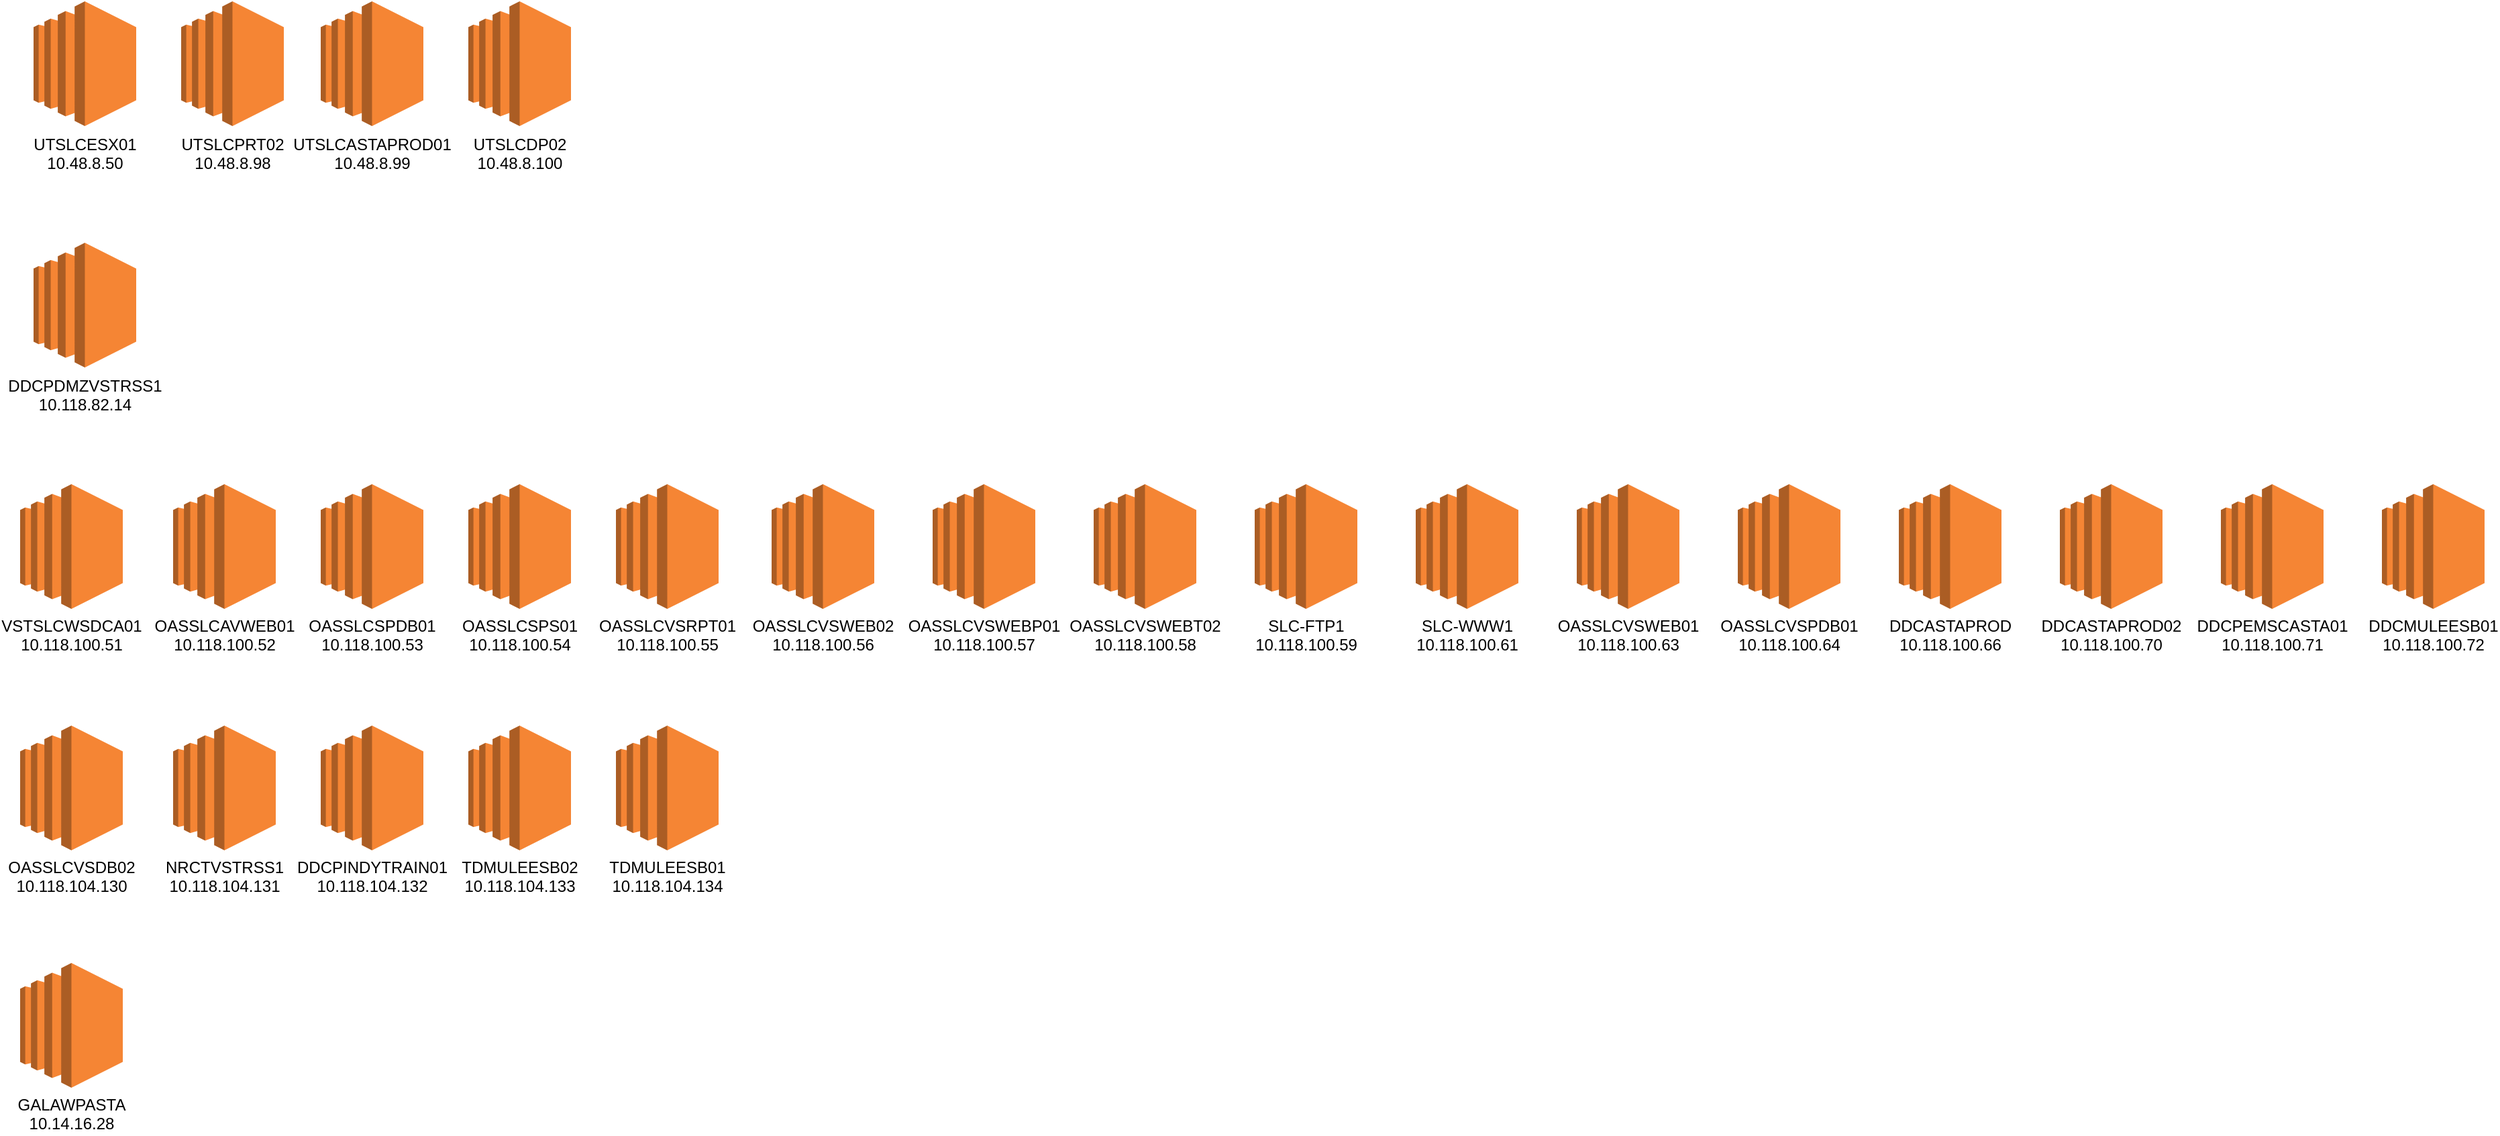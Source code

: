 <mxfile version="18.1.2" type="github">
  <diagram id="iTmKKu1ksaLDfkm0y8Ag" name="Page-1">
    <mxGraphModel dx="3528" dy="2108" grid="1" gridSize="10" guides="1" tooltips="1" connect="1" arrows="1" fold="1" page="1" pageScale="1" pageWidth="1100" pageHeight="850" math="0" shadow="0">
      <root>
        <mxCell id="0" />
        <mxCell id="1" parent="0" />
        <mxCell id="d5Gctan-HTlV9g1HZ0dy-1" value="UTSLCESX01&lt;br&gt;10.48.8.50" style="outlineConnect=0;dashed=0;verticalLabelPosition=bottom;verticalAlign=top;align=center;html=1;shape=mxgraph.aws3.ec2;fillColor=#F58534;gradientColor=none;" vertex="1" parent="1">
          <mxGeometry x="40" y="40" width="76.5" height="93" as="geometry" />
        </mxCell>
        <mxCell id="d5Gctan-HTlV9g1HZ0dy-2" value="UTSLCPRT02&lt;br&gt;10.48.8.98" style="outlineConnect=0;dashed=0;verticalLabelPosition=bottom;verticalAlign=top;align=center;html=1;shape=mxgraph.aws3.ec2;fillColor=#F58534;gradientColor=none;" vertex="1" parent="1">
          <mxGeometry x="150" y="40" width="76.5" height="93" as="geometry" />
        </mxCell>
        <mxCell id="d5Gctan-HTlV9g1HZ0dy-3" value="UTSLCASTAPROD01&lt;br&gt;10.48.8.99" style="outlineConnect=0;dashed=0;verticalLabelPosition=bottom;verticalAlign=top;align=center;html=1;shape=mxgraph.aws3.ec2;fillColor=#F58534;gradientColor=none;" vertex="1" parent="1">
          <mxGeometry x="254" y="40" width="76.5" height="93" as="geometry" />
        </mxCell>
        <mxCell id="d5Gctan-HTlV9g1HZ0dy-4" value="UTSLCDP02&lt;br&gt;10.48.8.100" style="outlineConnect=0;dashed=0;verticalLabelPosition=bottom;verticalAlign=top;align=center;html=1;shape=mxgraph.aws3.ec2;fillColor=#F58534;gradientColor=none;" vertex="1" parent="1">
          <mxGeometry x="364" y="40" width="76.5" height="93" as="geometry" />
        </mxCell>
        <mxCell id="d5Gctan-HTlV9g1HZ0dy-5" value="DDCPDMZVSTRSS1&lt;br&gt;10.118.82.14" style="outlineConnect=0;dashed=0;verticalLabelPosition=bottom;verticalAlign=top;align=center;html=1;shape=mxgraph.aws3.ec2;fillColor=#F58534;gradientColor=none;" vertex="1" parent="1">
          <mxGeometry x="40" y="220" width="76.5" height="93" as="geometry" />
        </mxCell>
        <mxCell id="d5Gctan-HTlV9g1HZ0dy-6" value="VSTSLCWSDCA01&lt;br&gt;10.118.100.51" style="outlineConnect=0;dashed=0;verticalLabelPosition=bottom;verticalAlign=top;align=center;html=1;shape=mxgraph.aws3.ec2;fillColor=#F58534;gradientColor=none;spacing=1;" vertex="1" parent="1">
          <mxGeometry x="30" y="400" width="76.5" height="93" as="geometry" />
        </mxCell>
        <mxCell id="d5Gctan-HTlV9g1HZ0dy-7" value="OASSLCAVWEB01&lt;br&gt;10.118.100.52" style="outlineConnect=0;dashed=0;verticalLabelPosition=bottom;verticalAlign=top;align=center;html=1;shape=mxgraph.aws3.ec2;fillColor=#F58534;gradientColor=none;spacing=1;" vertex="1" parent="1">
          <mxGeometry x="144" y="400" width="76.5" height="93" as="geometry" />
        </mxCell>
        <mxCell id="d5Gctan-HTlV9g1HZ0dy-8" value="OASSLCSPDB01&lt;br&gt;10.118.100.53" style="outlineConnect=0;dashed=0;verticalLabelPosition=bottom;verticalAlign=top;align=center;html=1;shape=mxgraph.aws3.ec2;fillColor=#F58534;gradientColor=none;spacing=1;" vertex="1" parent="1">
          <mxGeometry x="254" y="400" width="76.5" height="93" as="geometry" />
        </mxCell>
        <mxCell id="d5Gctan-HTlV9g1HZ0dy-9" value="OASSLCSPS01&lt;br&gt;10.118.100.54" style="outlineConnect=0;dashed=0;verticalLabelPosition=bottom;verticalAlign=top;align=center;html=1;shape=mxgraph.aws3.ec2;fillColor=#F58534;gradientColor=none;spacing=1;" vertex="1" parent="1">
          <mxGeometry x="364" y="400" width="76.5" height="93" as="geometry" />
        </mxCell>
        <mxCell id="d5Gctan-HTlV9g1HZ0dy-10" value="OASSLCVSRPT01&lt;br&gt;10.118.100.55" style="outlineConnect=0;dashed=0;verticalLabelPosition=bottom;verticalAlign=top;align=center;html=1;shape=mxgraph.aws3.ec2;fillColor=#F58534;gradientColor=none;spacing=1;" vertex="1" parent="1">
          <mxGeometry x="474" y="400" width="76.5" height="93" as="geometry" />
        </mxCell>
        <mxCell id="d5Gctan-HTlV9g1HZ0dy-11" value="OASSLCVSWEB02&lt;br&gt;10.118.100.56" style="outlineConnect=0;dashed=0;verticalLabelPosition=bottom;verticalAlign=top;align=center;html=1;shape=mxgraph.aws3.ec2;fillColor=#F58534;gradientColor=none;spacing=1;" vertex="1" parent="1">
          <mxGeometry x="590" y="400" width="76.5" height="93" as="geometry" />
        </mxCell>
        <mxCell id="d5Gctan-HTlV9g1HZ0dy-14" value="OASSLCVSWEBP01&lt;br&gt;10.118.100.57" style="outlineConnect=0;dashed=0;verticalLabelPosition=bottom;verticalAlign=top;align=center;html=1;shape=mxgraph.aws3.ec2;fillColor=#F58534;gradientColor=none;spacing=1;" vertex="1" parent="1">
          <mxGeometry x="710" y="400" width="76.5" height="93" as="geometry" />
        </mxCell>
        <mxCell id="d5Gctan-HTlV9g1HZ0dy-15" value="OASSLCVSWEBT02&lt;br&gt;10.118.100.58" style="outlineConnect=0;dashed=0;verticalLabelPosition=bottom;verticalAlign=top;align=center;html=1;shape=mxgraph.aws3.ec2;fillColor=#F58534;gradientColor=none;spacing=1;" vertex="1" parent="1">
          <mxGeometry x="830" y="400" width="76.5" height="93" as="geometry" />
        </mxCell>
        <mxCell id="d5Gctan-HTlV9g1HZ0dy-16" value="SLC-FTP1&lt;br&gt;10.118.100.59" style="outlineConnect=0;dashed=0;verticalLabelPosition=bottom;verticalAlign=top;align=center;html=1;shape=mxgraph.aws3.ec2;fillColor=#F58534;gradientColor=none;spacing=1;" vertex="1" parent="1">
          <mxGeometry x="950" y="400" width="76.5" height="93" as="geometry" />
        </mxCell>
        <mxCell id="d5Gctan-HTlV9g1HZ0dy-17" value="SLC-WWW1&lt;br&gt;10.118.100.61" style="outlineConnect=0;dashed=0;verticalLabelPosition=bottom;verticalAlign=top;align=center;html=1;shape=mxgraph.aws3.ec2;fillColor=#F58534;gradientColor=none;spacing=1;" vertex="1" parent="1">
          <mxGeometry x="1070" y="400" width="76.5" height="93" as="geometry" />
        </mxCell>
        <mxCell id="d5Gctan-HTlV9g1HZ0dy-20" value="OASSLCVSWEB01&lt;br&gt;10.118.100.63" style="outlineConnect=0;dashed=0;verticalLabelPosition=bottom;verticalAlign=top;align=center;html=1;shape=mxgraph.aws3.ec2;fillColor=#F58534;gradientColor=none;spacing=1;" vertex="1" parent="1">
          <mxGeometry x="1190" y="400" width="76.5" height="93" as="geometry" />
        </mxCell>
        <mxCell id="d5Gctan-HTlV9g1HZ0dy-21" value="OASSLCVSPDB01&lt;br&gt;10.118.100.64" style="outlineConnect=0;dashed=0;verticalLabelPosition=bottom;verticalAlign=top;align=center;html=1;shape=mxgraph.aws3.ec2;fillColor=#F58534;gradientColor=none;spacing=1;" vertex="1" parent="1">
          <mxGeometry x="1310" y="400" width="76.5" height="93" as="geometry" />
        </mxCell>
        <mxCell id="d5Gctan-HTlV9g1HZ0dy-22" value="DDCASTAPROD&lt;br&gt;10.118.100.66" style="outlineConnect=0;dashed=0;verticalLabelPosition=bottom;verticalAlign=top;align=center;html=1;shape=mxgraph.aws3.ec2;fillColor=#F58534;gradientColor=none;spacing=1;" vertex="1" parent="1">
          <mxGeometry x="1430" y="400" width="76.5" height="93" as="geometry" />
        </mxCell>
        <mxCell id="d5Gctan-HTlV9g1HZ0dy-23" value="DDCASTAPROD02&lt;br&gt;10.118.100.70" style="outlineConnect=0;dashed=0;verticalLabelPosition=bottom;verticalAlign=top;align=center;html=1;shape=mxgraph.aws3.ec2;fillColor=#F58534;gradientColor=none;spacing=1;" vertex="1" parent="1">
          <mxGeometry x="1550" y="400" width="76.5" height="93" as="geometry" />
        </mxCell>
        <mxCell id="d5Gctan-HTlV9g1HZ0dy-24" value="DDCPEMSCASTA01&lt;br&gt;10.118.100.71" style="outlineConnect=0;dashed=0;verticalLabelPosition=bottom;verticalAlign=top;align=center;html=1;shape=mxgraph.aws3.ec2;fillColor=#F58534;gradientColor=none;spacing=1;" vertex="1" parent="1">
          <mxGeometry x="1670" y="400" width="76.5" height="93" as="geometry" />
        </mxCell>
        <mxCell id="d5Gctan-HTlV9g1HZ0dy-25" value="DDCMULEESB01&lt;br&gt;10.118.100.72" style="outlineConnect=0;dashed=0;verticalLabelPosition=bottom;verticalAlign=top;align=center;html=1;shape=mxgraph.aws3.ec2;fillColor=#F58534;gradientColor=none;spacing=1;" vertex="1" parent="1">
          <mxGeometry x="1790" y="400" width="76.5" height="93" as="geometry" />
        </mxCell>
        <mxCell id="d5Gctan-HTlV9g1HZ0dy-26" value="OASSLCVSDB02&lt;br&gt;10.118.104.130" style="outlineConnect=0;dashed=0;verticalLabelPosition=bottom;verticalAlign=top;align=center;html=1;shape=mxgraph.aws3.ec2;fillColor=#F58534;gradientColor=none;spacing=1;" vertex="1" parent="1">
          <mxGeometry x="30" y="580" width="76.5" height="93" as="geometry" />
        </mxCell>
        <mxCell id="d5Gctan-HTlV9g1HZ0dy-27" value="NRCTVSTRSS1&lt;br&gt;10.118.104.131" style="outlineConnect=0;dashed=0;verticalLabelPosition=bottom;verticalAlign=top;align=center;html=1;shape=mxgraph.aws3.ec2;fillColor=#F58534;gradientColor=none;spacing=1;" vertex="1" parent="1">
          <mxGeometry x="144" y="580" width="76.5" height="93" as="geometry" />
        </mxCell>
        <mxCell id="d5Gctan-HTlV9g1HZ0dy-28" value="DDCPINDYTRAIN01&lt;br&gt;10.118.104.132" style="outlineConnect=0;dashed=0;verticalLabelPosition=bottom;verticalAlign=top;align=center;html=1;shape=mxgraph.aws3.ec2;fillColor=#F58534;gradientColor=none;spacing=1;" vertex="1" parent="1">
          <mxGeometry x="254" y="580" width="76.5" height="93" as="geometry" />
        </mxCell>
        <mxCell id="d5Gctan-HTlV9g1HZ0dy-29" value="TDMULEESB02&lt;br&gt;10.118.104.133" style="outlineConnect=0;dashed=0;verticalLabelPosition=bottom;verticalAlign=top;align=center;html=1;shape=mxgraph.aws3.ec2;fillColor=#F58534;gradientColor=none;spacing=1;" vertex="1" parent="1">
          <mxGeometry x="364" y="580" width="76.5" height="93" as="geometry" />
        </mxCell>
        <mxCell id="d5Gctan-HTlV9g1HZ0dy-30" value="TDMULEESB01&lt;br&gt;10.118.104.134" style="outlineConnect=0;dashed=0;verticalLabelPosition=bottom;verticalAlign=top;align=center;html=1;shape=mxgraph.aws3.ec2;fillColor=#F58534;gradientColor=none;spacing=1;" vertex="1" parent="1">
          <mxGeometry x="474" y="580" width="76.5" height="93" as="geometry" />
        </mxCell>
        <mxCell id="d5Gctan-HTlV9g1HZ0dy-31" value="GALAWPASTA&lt;br&gt;10.14.16.28" style="outlineConnect=0;dashed=0;verticalLabelPosition=bottom;verticalAlign=top;align=center;html=1;shape=mxgraph.aws3.ec2;fillColor=#F58534;gradientColor=none;spacing=1;" vertex="1" parent="1">
          <mxGeometry x="30" y="757" width="76.5" height="93" as="geometry" />
        </mxCell>
      </root>
    </mxGraphModel>
  </diagram>
</mxfile>
